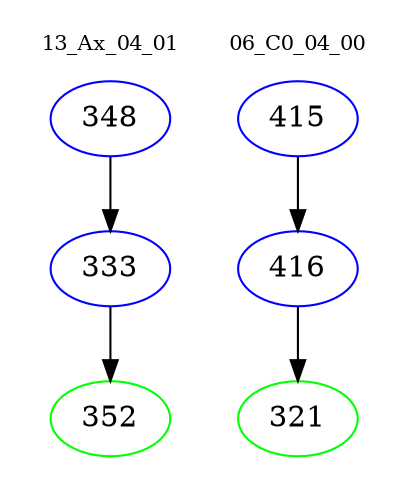 digraph{
subgraph cluster_0 {
color = white
label = "13_Ax_04_01";
fontsize=10;
T0_348 [label="348", color="blue"]
T0_348 -> T0_333 [color="black"]
T0_333 [label="333", color="blue"]
T0_333 -> T0_352 [color="black"]
T0_352 [label="352", color="green"]
}
subgraph cluster_1 {
color = white
label = "06_C0_04_00";
fontsize=10;
T1_415 [label="415", color="blue"]
T1_415 -> T1_416 [color="black"]
T1_416 [label="416", color="blue"]
T1_416 -> T1_321 [color="black"]
T1_321 [label="321", color="green"]
}
}
